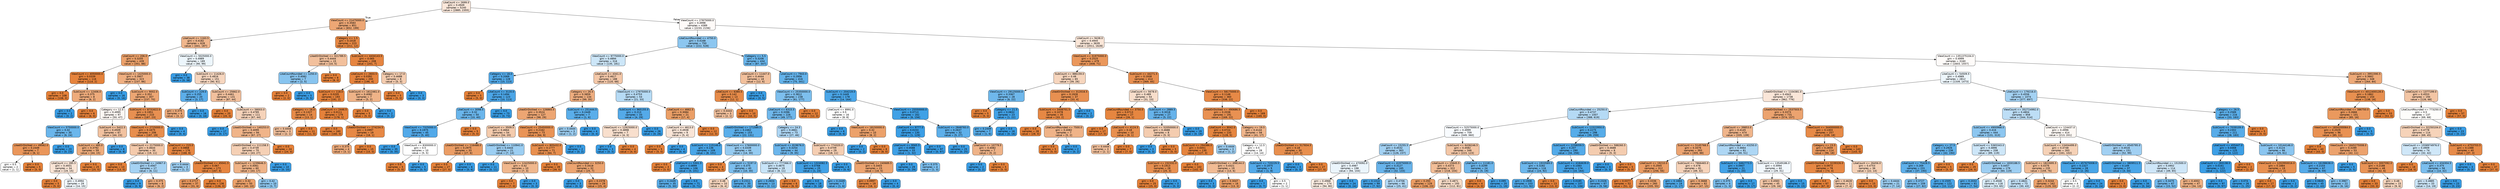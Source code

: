 digraph Tree {
node [shape=box, style="filled, rounded", color="black", fontname=helvetica] ;
edge [fontname=helvetica] ;
0 [label="LikeCount <= 2699.0\ngini = 0.4949\nsamples = 5240\nvalue = [2885, 2355]", fillcolor="#e581392f"] ;
1 [label="ViewCount <= 21475000.0\ngini = 0.3583\nsamples = 851\nvalue = [652, 199]", fillcolor="#e58139b1"] ;
0 -> 1 [labeldistance=2.5, labelangle=45, headlabel="True"] ;
2 [label="LikeCount <= 1163.5\ngini = 0.4182\nsamples = 628\nvalue = [441, 187]", fillcolor="#e5813993"] ;
1 -> 2 ;
3 [label="LikeCount <= 206.0\ngini = 0.3205\nsamples = 439\nvalue = [351, 88]", fillcolor="#e58139bf"] ;
2 -> 3 ;
4 [label="ViewCount <= 4050000.0\ngini = 0.0339\nsamples = 116\nvalue = [114, 2]", fillcolor="#e58139fb"] ;
3 -> 4 ;
5 [label="gini = 0.0\nsamples = 108\nvalue = [108, 0]", fillcolor="#e58139ff"] ;
4 -> 5 ;
6 [label="SubCount <= 12406.0\ngini = 0.375\nsamples = 8\nvalue = [6, 2]", fillcolor="#e58139aa"] ;
4 -> 6 ;
7 [label="gini = 0.0\nsamples = 2\nvalue = [0, 2]", fillcolor="#399de5ff"] ;
6 -> 7 ;
8 [label="gini = 0.0\nsamples = 6\nvalue = [6, 0]", fillcolor="#e58139ff"] ;
6 -> 8 ;
9 [label="ViewCount <= 1425000.0\ngini = 0.3907\nsamples = 323\nvalue = [237, 86]", fillcolor="#e58139a2"] ;
3 -> 9 ;
10 [label="gini = 0.0\nsamples = 16\nvalue = [0, 16]", fillcolor="#399de5ff"] ;
9 -> 10 ;
11 [label="SubCount <= 9002.0\ngini = 0.352\nsamples = 307\nvalue = [237, 70]", fillcolor="#e58139b4"] ;
9 -> 11 ;
12 [label="Category <= 12.5\ngini = 0.4995\nsamples = 97\nvalue = [50, 47]", fillcolor="#e581390f"] ;
11 -> 12 ;
13 [label="ViewCount <= 5750000.0\ngini = 0.32\nsamples = 30\nvalue = [6, 24]", fillcolor="#399de5bf"] ;
12 -> 13 ;
14 [label="LikedOrDisliked <= 49562.0\ngini = 0.2449\nsamples = 7\nvalue = [6, 1]", fillcolor="#e58139d4"] ;
13 -> 14 ;
15 [label="gini = 0.5\nsamples = 2\nvalue = [1, 1]", fillcolor="#e5813900"] ;
14 -> 15 ;
16 [label="gini = 0.0\nsamples = 5\nvalue = [5, 0]", fillcolor="#e58139ff"] ;
14 -> 16 ;
17 [label="gini = 0.0\nsamples = 23\nvalue = [0, 23]", fillcolor="#399de5ff"] ;
13 -> 17 ;
18 [label="SubCount <= 5422.5\ngini = 0.4509\nsamples = 67\nvalue = [44, 23]", fillcolor="#e581397a"] ;
12 -> 18 ;
19 [label="SubCount <= 485.0\ngini = 0.3792\nsamples = 59\nvalue = [44, 15]", fillcolor="#e58139a8"] ;
18 -> 19 ;
20 [label="LikeCount <= 285.5\ngini = 0.4931\nsamples = 34\nvalue = [19, 15]", fillcolor="#e5813936"] ;
19 -> 20 ;
21 [label="gini = 0.0\nsamples = 5\nvalue = [5, 0]", fillcolor="#e58139ff"] ;
20 -> 21 ;
22 [label="gini = 0.4994\nsamples = 29\nvalue = [14, 15]", fillcolor="#399de511"] ;
20 -> 22 ;
23 [label="gini = 0.0\nsamples = 25\nvalue = [25, 0]", fillcolor="#e58139ff"] ;
19 -> 23 ;
24 [label="gini = 0.0\nsamples = 8\nvalue = [0, 8]", fillcolor="#399de5ff"] ;
18 -> 24 ;
25 [label="SubCount <= 8731622.0\ngini = 0.1951\nsamples = 210\nvalue = [187, 23]", fillcolor="#e58139e0"] ;
11 -> 25 ;
26 [label="ViewCount <= 2725000.0\ngini = 0.1675\nsamples = 206\nvalue = [187, 19]", fillcolor="#e58139e5"] ;
25 -> 26 ;
27 [label="ViewCount <= 2175000.0\ngini = 0.4644\nsamples = 30\nvalue = [19, 11]", fillcolor="#e581396b"] ;
26 -> 27 ;
28 [label="gini = 0.0\nsamples = 13\nvalue = [13, 0]", fillcolor="#e58139ff"] ;
27 -> 28 ;
29 [label="LikedOrDisliked <= 24967.0\ngini = 0.4567\nsamples = 17\nvalue = [6, 11]", fillcolor="#399de574"] ;
27 -> 29 ;
30 [label="gini = 0.0\nsamples = 9\nvalue = [0, 9]", fillcolor="#399de5ff"] ;
29 -> 30 ;
31 [label="gini = 0.375\nsamples = 8\nvalue = [6, 2]", fillcolor="#e58139aa"] ;
29 -> 31 ;
32 [label="LikeCount <= 215.0\ngini = 0.0868\nsamples = 176\nvalue = [168, 8]", fillcolor="#e58139f3"] ;
26 -> 32 ;
33 [label="gini = 0.4444\nsamples = 3\nvalue = [1, 2]", fillcolor="#399de57f"] ;
32 -> 33 ;
34 [label="LikedOrDisliked <= 45041.5\ngini = 0.067\nsamples = 173\nvalue = [167, 6]", fillcolor="#e58139f6"] ;
32 -> 34 ;
35 [label="gini = 0.2717\nsamples = 37\nvalue = [31, 6]", fillcolor="#e58139ce"] ;
34 -> 35 ;
36 [label="gini = 0.0\nsamples = 136\nvalue = [136, 0]", fillcolor="#e58139ff"] ;
34 -> 36 ;
37 [label="gini = 0.0\nsamples = 4\nvalue = [0, 4]", fillcolor="#399de5ff"] ;
25 -> 37 ;
38 [label="ViewCount <= 5025000.0\ngini = 0.4989\nsamples = 189\nvalue = [90, 99]", fillcolor="#399de517"] ;
2 -> 38 ;
39 [label="gini = 0.0\nsamples = 38\nvalue = [0, 38]", fillcolor="#399de5ff"] ;
38 -> 39 ;
40 [label="SubCount <= 11426.0\ngini = 0.4816\nsamples = 151\nvalue = [90, 61]", fillcolor="#e5813952"] ;
38 -> 40 ;
41 [label="SubCount <= 229.0\ngini = 0.255\nsamples = 20\nvalue = [3, 17]", fillcolor="#399de5d2"] ;
40 -> 41 ;
42 [label="gini = 0.375\nsamples = 4\nvalue = [3, 1]", fillcolor="#e58139aa"] ;
41 -> 42 ;
43 [label="gini = 0.0\nsamples = 16\nvalue = [0, 16]", fillcolor="#399de5ff"] ;
41 -> 43 ;
44 [label="SubCount <= 25662.0\ngini = 0.4461\nsamples = 131\nvalue = [87, 44]", fillcolor="#e581397e"] ;
40 -> 44 ;
45 [label="gini = 0.0\nsamples = 20\nvalue = [20, 0]", fillcolor="#e58139ff"] ;
44 -> 45 ;
46 [label="SubCount <= 58003.0\ngini = 0.4785\nsamples = 111\nvalue = [67, 44]", fillcolor="#e5813958"] ;
44 -> 46 ;
47 [label="gini = 0.0\nsamples = 17\nvalue = [0, 17]", fillcolor="#399de5ff"] ;
46 -> 47 ;
48 [label="LikedOrDisliked <= 140253.0\ngini = 0.4095\nsamples = 94\nvalue = [67, 27]", fillcolor="#e5813998"] ;
46 -> 48 ;
49 [label="LikedOrDisliked <= 111158.5\ngini = 0.4739\nsamples = 70\nvalue = [43, 27]", fillcolor="#e581395f"] ;
48 -> 49 ;
50 [label="SubCount <= 1239646.5\ngini = 0.4061\nsamples = 60\nvalue = [43, 17]", fillcolor="#e581399a"] ;
49 -> 50 ;
51 [label="gini = 0.32\nsamples = 50\nvalue = [40, 10]", fillcolor="#e58139bf"] ;
50 -> 51 ;
52 [label="gini = 0.42\nsamples = 10\nvalue = [3, 7]", fillcolor="#399de592"] ;
50 -> 52 ;
53 [label="gini = 0.0\nsamples = 10\nvalue = [0, 10]", fillcolor="#399de5ff"] ;
49 -> 53 ;
54 [label="gini = 0.0\nsamples = 24\nvalue = [24, 0]", fillcolor="#e58139ff"] ;
48 -> 54 ;
55 [label="Category <= 1.5\ngini = 0.1018\nsamples = 223\nvalue = [211, 12]", fillcolor="#e58139f0"] ;
1 -> 55 ;
56 [label="LikedOrDisliked <= 321789.5\ngini = 0.4444\nsamples = 15\nvalue = [10, 5]", fillcolor="#e581397f"] ;
55 -> 56 ;
57 [label="LikeCountRounded <= 1250.0\ngini = 0.4082\nsamples = 7\nvalue = [2, 5]", fillcolor="#399de599"] ;
56 -> 57 ;
58 [label="gini = 0.0\nsamples = 2\nvalue = [2, 0]", fillcolor="#e58139ff"] ;
57 -> 58 ;
59 [label="gini = 0.0\nsamples = 5\nvalue = [0, 5]", fillcolor="#399de5ff"] ;
57 -> 59 ;
60 [label="gini = 0.0\nsamples = 8\nvalue = [8, 0]", fillcolor="#e58139ff"] ;
56 -> 60 ;
61 [label="SubCount <= 4434143.5\ngini = 0.065\nsamples = 208\nvalue = [201, 7]", fillcolor="#e58139f6"] ;
55 -> 61 ;
62 [label="LikeCount <= 2603.5\ngini = 0.0392\nsamples = 200\nvalue = [196, 4]", fillcolor="#e58139fa"] ;
61 -> 62 ;
63 [label="SubCount <= 118.0\ngini = 0.0205\nsamples = 193\nvalue = [191, 2]", fillcolor="#e58139fc"] ;
62 -> 63 ;
64 [label="Category <= 16.0\ngini = 0.1327\nsamples = 14\nvalue = [13, 1]", fillcolor="#e58139eb"] ;
63 -> 64 ;
65 [label="gini = 0.4444\nsamples = 3\nvalue = [2, 1]", fillcolor="#e581397f"] ;
64 -> 65 ;
66 [label="gini = 0.0\nsamples = 11\nvalue = [11, 0]", fillcolor="#e58139ff"] ;
64 -> 66 ;
67 [label="LikeCount <= 2446.5\ngini = 0.0111\nsamples = 179\nvalue = [178, 1]", fillcolor="#e58139fe"] ;
63 -> 67 ;
68 [label="gini = 0.0\nsamples = 160\nvalue = [160, 0]", fillcolor="#e58139ff"] ;
67 -> 68 ;
69 [label="LikedOrDisliked <= 274234.5\ngini = 0.0997\nsamples = 19\nvalue = [18, 1]", fillcolor="#e58139f1"] ;
67 -> 69 ;
70 [label="gini = 0.375\nsamples = 4\nvalue = [3, 1]", fillcolor="#e58139aa"] ;
69 -> 70 ;
71 [label="gini = 0.0\nsamples = 15\nvalue = [15, 0]", fillcolor="#e58139ff"] ;
69 -> 71 ;
72 [label="SubCount <= 1612461.0\ngini = 0.4082\nsamples = 7\nvalue = [5, 2]", fillcolor="#e5813999"] ;
62 -> 72 ;
73 [label="gini = 0.0\nsamples = 5\nvalue = [5, 0]", fillcolor="#e58139ff"] ;
72 -> 73 ;
74 [label="gini = 0.0\nsamples = 2\nvalue = [0, 2]", fillcolor="#399de5ff"] ;
72 -> 74 ;
75 [label="Category <= 17.0\ngini = 0.4688\nsamples = 8\nvalue = [5, 3]", fillcolor="#e5813966"] ;
61 -> 75 ;
76 [label="gini = 0.0\nsamples = 5\nvalue = [5, 0]", fillcolor="#e58139ff"] ;
75 -> 76 ;
77 [label="gini = 0.0\nsamples = 3\nvalue = [0, 3]", fillcolor="#399de5ff"] ;
75 -> 77 ;
78 [label="ViewCount <= 27875000.0\ngini = 0.4998\nsamples = 4389\nvalue = [2233, 2156]", fillcolor="#e5813909"] ;
0 -> 78 [labeldistance=2.5, labelangle=-45, headlabel="False"] ;
79 [label="LikeCountRounded <= 4750.0\ngini = 0.4168\nsamples = 750\nvalue = [222, 528]", fillcolor="#399de594"] ;
78 -> 79 ;
80 [label="ViewCount <= 9775000.0\ngini = 0.4894\nsamples = 316\nvalue = [135, 181]", fillcolor="#399de541"] ;
79 -> 80 ;
81 [label="Category <= 18.0\ngini = 0.2069\nsamples = 128\nvalue = [15, 113]", fillcolor="#399de5dd"] ;
80 -> 81 ;
82 [label="gini = 0.0\nsamples = 5\nvalue = [5, 0]", fillcolor="#e58139ff"] ;
81 -> 82 ;
83 [label="LikeCount <= 3120.0\ngini = 0.1494\nsamples = 123\nvalue = [10, 113]", fillcolor="#399de5e8"] ;
81 -> 83 ;
84 [label="LikeCount <= 3098.5\ngini = 0.32\nsamples = 50\nvalue = [10, 40]", fillcolor="#399de5bf"] ;
83 -> 84 ;
85 [label="ViewCount <= 7325000.0\ngini = 0.1975\nsamples = 45\nvalue = [5, 40]", fillcolor="#399de5df"] ;
84 -> 85 ;
86 [label="gini = 0.0\nsamples = 35\nvalue = [0, 35]", fillcolor="#399de5ff"] ;
85 -> 86 ;
87 [label="ViewCount <= 8300000.0\ngini = 0.5\nsamples = 10\nvalue = [5, 5]", fillcolor="#e5813900"] ;
85 -> 87 ;
88 [label="gini = 0.0\nsamples = 5\nvalue = [5, 0]", fillcolor="#e58139ff"] ;
87 -> 88 ;
89 [label="gini = 0.0\nsamples = 5\nvalue = [0, 5]", fillcolor="#399de5ff"] ;
87 -> 89 ;
90 [label="gini = 0.0\nsamples = 5\nvalue = [5, 0]", fillcolor="#e58139ff"] ;
84 -> 90 ;
91 [label="gini = 0.0\nsamples = 73\nvalue = [0, 73]", fillcolor="#399de5ff"] ;
83 -> 91 ;
92 [label="LikeCount <= 4341.0\ngini = 0.4617\nsamples = 188\nvalue = [120, 68]", fillcolor="#e581396e"] ;
80 -> 92 ;
93 [label="Category <= 26.5\ngini = 0.3859\nsamples = 134\nvalue = [99, 35]", fillcolor="#e58139a5"] ;
92 -> 93 ;
94 [label="LikedOrDisliked <= 126865.5\ngini = 0.3524\nsamples = 127\nvalue = [98, 29]", fillcolor="#e58139b4"] ;
93 -> 94 ;
95 [label="LikeCount <= 3509.5\ngini = 0.4664\nsamples = 54\nvalue = [34, 20]", fillcolor="#e5813969"] ;
94 -> 95 ;
96 [label="LikedOrDisliked <= 116488.0\ngini = 0.2975\nsamples = 33\nvalue = [27, 6]", fillcolor="#e58139c6"] ;
95 -> 96 ;
97 [label="gini = 0.0\nsamples = 27\nvalue = [27, 0]", fillcolor="#e58139ff"] ;
96 -> 97 ;
98 [label="gini = 0.0\nsamples = 6\nvalue = [0, 6]", fillcolor="#399de5ff"] ;
96 -> 98 ;
99 [label="LikedOrDisliked <= 110941.0\ngini = 0.4444\nsamples = 21\nvalue = [7, 14]", fillcolor="#399de57f"] ;
95 -> 99 ;
100 [label="gini = 0.0\nsamples = 11\nvalue = [0, 11]", fillcolor="#399de5ff"] ;
99 -> 100 ;
101 [label="ViewCount <= 12425000.0\ngini = 0.42\nsamples = 10\nvalue = [7, 3]", fillcolor="#e5813992"] ;
99 -> 101 ;
102 [label="gini = 0.0\nsamples = 7\nvalue = [7, 0]", fillcolor="#e58139ff"] ;
101 -> 102 ;
103 [label="gini = 0.0\nsamples = 3\nvalue = [0, 3]", fillcolor="#399de5ff"] ;
101 -> 103 ;
104 [label="ViewCount <= 25450000.0\ngini = 0.2162\nsamples = 73\nvalue = [64, 9]", fillcolor="#e58139db"] ;
94 -> 104 ;
105 [label="SubCount <= 805432.0\ngini = 0.1777\nsamples = 71\nvalue = [64, 7]", fillcolor="#e58139e3"] ;
104 -> 105 ;
106 [label="gini = 0.0\nsamples = 39\nvalue = [39, 0]", fillcolor="#e58139ff"] ;
105 -> 106 ;
107 [label="LikeCountRounded <= 3250.0\ngini = 0.3418\nsamples = 32\nvalue = [25, 7]", fillcolor="#e58139b8"] ;
105 -> 107 ;
108 [label="gini = 0.0\nsamples = 3\nvalue = [0, 3]", fillcolor="#399de5ff"] ;
107 -> 108 ;
109 [label="gini = 0.2378\nsamples = 29\nvalue = [25, 4]", fillcolor="#e58139d6"] ;
107 -> 109 ;
110 [label="gini = 0.0\nsamples = 2\nvalue = [0, 2]", fillcolor="#399de5ff"] ;
104 -> 110 ;
111 [label="SubCount <= 251444.5\ngini = 0.2449\nsamples = 7\nvalue = [1, 6]", fillcolor="#399de5d4"] ;
93 -> 111 ;
112 [label="gini = 0.4444\nsamples = 3\nvalue = [1, 2]", fillcolor="#399de57f"] ;
111 -> 112 ;
113 [label="gini = 0.0\nsamples = 4\nvalue = [0, 4]", fillcolor="#399de5ff"] ;
111 -> 113 ;
114 [label="ViewCount <= 17975000.0\ngini = 0.4753\nsamples = 54\nvalue = [21, 33]", fillcolor="#399de55d"] ;
92 -> 114 ;
115 [label="SubCount <= 965155.0\ngini = 0.213\nsamples = 33\nvalue = [4, 29]", fillcolor="#399de5dc"] ;
114 -> 115 ;
116 [label="ViewCount <= 12925000.0\ngini = 0.4898\nsamples = 7\nvalue = [4, 3]", fillcolor="#e5813940"] ;
115 -> 116 ;
117 [label="gini = 0.0\nsamples = 3\nvalue = [0, 3]", fillcolor="#399de5ff"] ;
116 -> 117 ;
118 [label="gini = 0.0\nsamples = 4\nvalue = [4, 0]", fillcolor="#e58139ff"] ;
116 -> 118 ;
119 [label="gini = 0.0\nsamples = 26\nvalue = [0, 26]", fillcolor="#399de5ff"] ;
115 -> 119 ;
120 [label="LikeCount <= 4662.5\ngini = 0.3084\nsamples = 21\nvalue = [17, 4]", fillcolor="#e58139c3"] ;
114 -> 120 ;
121 [label="LikeCount <= 4613.0\ngini = 0.4938\nsamples = 9\nvalue = [5, 4]", fillcolor="#e5813933"] ;
120 -> 121 ;
122 [label="gini = 0.0\nsamples = 5\nvalue = [5, 0]", fillcolor="#e58139ff"] ;
121 -> 122 ;
123 [label="gini = 0.0\nsamples = 4\nvalue = [0, 4]", fillcolor="#399de5ff"] ;
121 -> 123 ;
124 [label="gini = 0.0\nsamples = 12\nvalue = [12, 0]", fillcolor="#e58139ff"] ;
120 -> 124 ;
125 [label="Category <= 5.5\ngini = 0.3206\nsamples = 434\nvalue = [87, 347]", fillcolor="#399de5bf"] ;
79 -> 125 ;
126 [label="LikeCount <= 11447.0\ngini = 0.4444\nsamples = 18\nvalue = [12, 6]", fillcolor="#e581397f"] ;
125 -> 126 ;
127 [label="LikeCount <= 6380.5\ngini = 0.142\nsamples = 13\nvalue = [12, 1]", fillcolor="#e58139ea"] ;
126 -> 127 ;
128 [label="gini = 0.4444\nsamples = 3\nvalue = [2, 1]", fillcolor="#e581397f"] ;
127 -> 128 ;
129 [label="gini = 0.0\nsamples = 10\nvalue = [10, 0]", fillcolor="#e58139ff"] ;
127 -> 129 ;
130 [label="gini = 0.0\nsamples = 5\nvalue = [0, 5]", fillcolor="#399de5ff"] ;
126 -> 130 ;
131 [label="LikeCount <= 7943.0\ngini = 0.2956\nsamples = 416\nvalue = [75, 341]", fillcolor="#399de5c7"] ;
125 -> 131 ;
132 [label="ViewCount <= 25350000.0\ngini = 0.3812\nsamples = 238\nvalue = [61, 177]", fillcolor="#399de5a7"] ;
131 -> 132 ;
133 [label="LikeCount <= 6315.5\ngini = 0.3396\nsamples = 226\nvalue = [49, 177]", fillcolor="#399de5b8"] ;
132 -> 133 ;
134 [label="LikedOrDisliked <= 171589.5\ngini = 0.2462\nsamples = 153\nvalue = [22, 131]", fillcolor="#399de5d4"] ;
133 -> 134 ;
135 [label="SubCount <= 115146.0\ngini = 0.136\nsamples = 109\nvalue = [8, 101]", fillcolor="#399de5eb"] ;
134 -> 135 ;
136 [label="gini = 0.0\nsamples = 3\nvalue = [3, 0]", fillcolor="#e58139ff"] ;
135 -> 136 ;
137 [label="LikeCount <= 5301.5\ngini = 0.0899\nsamples = 106\nvalue = [5, 101]", fillcolor="#399de5f2"] ;
135 -> 137 ;
138 [label="gini = 0.2449\nsamples = 35\nvalue = [5, 30]", fillcolor="#399de5d4"] ;
137 -> 138 ;
139 [label="gini = 0.0\nsamples = 71\nvalue = [0, 71]", fillcolor="#399de5ff"] ;
137 -> 139 ;
140 [label="ViewCount <= 17600000.0\ngini = 0.4339\nsamples = 44\nvalue = [14, 30]", fillcolor="#399de588"] ;
134 -> 140 ;
141 [label="gini = 0.0\nsamples = 4\nvalue = [4, 0]", fillcolor="#e58139ff"] ;
140 -> 141 ;
142 [label="LikeCount <= 5197.0\ngini = 0.375\nsamples = 40\nvalue = [10, 30]", fillcolor="#399de5aa"] ;
140 -> 142 ;
143 [label="gini = 0.48\nsamples = 10\nvalue = [6, 4]", fillcolor="#e5813955"] ;
142 -> 143 ;
144 [label="gini = 0.2311\nsamples = 30\nvalue = [4, 26]", fillcolor="#399de5d8"] ;
142 -> 144 ;
145 [label="Category <= 24.5\ngini = 0.4661\nsamples = 73\nvalue = [27, 46]", fillcolor="#399de569"] ;
133 -> 145 ;
146 [label="SubCount <= 819676.0\ngini = 0.3254\nsamples = 44\nvalue = [9, 35]", fillcolor="#399de5bd"] ;
145 -> 146 ;
147 [label="SubCount <= 777366.0\ngini = 0.4875\nsamples = 19\nvalue = [8, 11]", fillcolor="#399de546"] ;
146 -> 147 ;
148 [label="gini = 0.2604\nsamples = 13\nvalue = [2, 11]", fillcolor="#399de5d1"] ;
147 -> 148 ;
149 [label="gini = 0.0\nsamples = 6\nvalue = [6, 0]", fillcolor="#e58139ff"] ;
147 -> 149 ;
150 [label="SubCount <= 1324082.5\ngini = 0.0768\nsamples = 25\nvalue = [1, 24]", fillcolor="#399de5f4"] ;
146 -> 150 ;
151 [label="gini = 0.0\nsamples = 18\nvalue = [0, 18]", fillcolor="#399de5ff"] ;
150 -> 151 ;
152 [label="gini = 0.2449\nsamples = 7\nvalue = [1, 6]", fillcolor="#399de5d4"] ;
150 -> 152 ;
153 [label="SubCount <= 774320.0\ngini = 0.4709\nsamples = 29\nvalue = [18, 11]", fillcolor="#e5813963"] ;
145 -> 153 ;
154 [label="gini = 0.0\nsamples = 6\nvalue = [0, 6]", fillcolor="#399de5ff"] ;
153 -> 154 ;
155 [label="LikedOrDisliked <= 240689.5\ngini = 0.3403\nsamples = 23\nvalue = [18, 5]", fillcolor="#e58139b8"] ;
153 -> 155 ;
156 [label="gini = 0.0997\nsamples = 19\nvalue = [18, 1]", fillcolor="#e58139f1"] ;
155 -> 156 ;
157 [label="gini = 0.0\nsamples = 4\nvalue = [0, 4]", fillcolor="#399de5ff"] ;
155 -> 157 ;
158 [label="gini = 0.0\nsamples = 12\nvalue = [12, 0]", fillcolor="#e58139ff"] ;
132 -> 158 ;
159 [label="SubCount <= 204219.0\ngini = 0.1449\nsamples = 178\nvalue = [14, 164]", fillcolor="#399de5e9"] ;
131 -> 159 ;
160 [label="LikeCount <= 8991.0\ngini = 0.5\nsamples = 16\nvalue = [8, 8]", fillcolor="#e5813900"] ;
159 -> 160 ;
161 [label="gini = 0.0\nsamples = 6\nvalue = [0, 6]", fillcolor="#399de5ff"] ;
160 -> 161 ;
162 [label="ViewCount <= 18150000.0\ngini = 0.32\nsamples = 10\nvalue = [8, 2]", fillcolor="#e58139bf"] ;
160 -> 162 ;
163 [label="gini = 0.0\nsamples = 2\nvalue = [0, 2]", fillcolor="#399de5ff"] ;
162 -> 163 ;
164 [label="gini = 0.0\nsamples = 8\nvalue = [8, 0]", fillcolor="#e58139ff"] ;
162 -> 164 ;
165 [label="ViewCount <= 25550000.0\ngini = 0.0713\nsamples = 162\nvalue = [6, 156]", fillcolor="#399de5f5"] ;
159 -> 165 ;
166 [label="LikeCount <= 9777.0\ngini = 0.0153\nsamples = 130\nvalue = [1, 129]", fillcolor="#399de5fd"] ;
165 -> 166 ;
167 [label="LikeCount <= 9565.5\ngini = 0.0588\nsamples = 33\nvalue = [1, 32]", fillcolor="#399de5f7"] ;
166 -> 167 ;
168 [label="gini = 0.0\nsamples = 29\nvalue = [0, 29]", fillcolor="#399de5ff"] ;
167 -> 168 ;
169 [label="gini = 0.375\nsamples = 4\nvalue = [1, 3]", fillcolor="#399de5aa"] ;
167 -> 169 ;
170 [label="gini = 0.0\nsamples = 97\nvalue = [0, 97]", fillcolor="#399de5ff"] ;
166 -> 170 ;
171 [label="SubCount <= 2848783.0\ngini = 0.2637\nsamples = 32\nvalue = [5, 27]", fillcolor="#399de5d0"] ;
165 -> 171 ;
172 [label="gini = 0.0\nsamples = 25\nvalue = [0, 25]", fillcolor="#399de5ff"] ;
171 -> 172 ;
173 [label="LikeCount <= 10779.5\ngini = 0.4082\nsamples = 7\nvalue = [5, 2]", fillcolor="#e5813999"] ;
171 -> 173 ;
174 [label="gini = 0.0\nsamples = 2\nvalue = [0, 2]", fillcolor="#399de5ff"] ;
173 -> 174 ;
175 [label="gini = 0.0\nsamples = 5\nvalue = [5, 0]", fillcolor="#e58139ff"] ;
173 -> 175 ;
176 [label="LikeCount <= 9438.0\ngini = 0.4945\nsamples = 3639\nvalue = [2011, 1628]", fillcolor="#e5813931"] ;
78 -> 176 ;
177 [label="ViewCount <= 31975000.0\ngini = 0.2525\nsamples = 479\nvalue = [408, 71]", fillcolor="#e58139d3"] ;
176 -> 177 ;
178 [label="SubCount <= 886159.0\ngini = 0.48\nsamples = 65\nvalue = [39, 26]", fillcolor="#e5813955"] ;
177 -> 178 ;
179 [label="ViewCount <= 29125000.0\ngini = 0.3367\nsamples = 28\nvalue = [6, 22]", fillcolor="#399de5b9"] ;
178 -> 179 ;
180 [label="gini = 0.0\nsamples = 5\nvalue = [5, 0]", fillcolor="#e58139ff"] ;
179 -> 180 ;
181 [label="Category <= 21.5\ngini = 0.0832\nsamples = 23\nvalue = [1, 22]", fillcolor="#399de5f3"] ;
179 -> 181 ;
182 [label="gini = 0.2449\nsamples = 7\nvalue = [1, 6]", fillcolor="#399de5d4"] ;
181 -> 182 ;
183 [label="gini = 0.0\nsamples = 16\nvalue = [0, 16]", fillcolor="#399de5ff"] ;
181 -> 183 ;
184 [label="LikedOrDisliked <= 312016.5\ngini = 0.1928\nsamples = 37\nvalue = [33, 4]", fillcolor="#e58139e0"] ;
178 -> 184 ;
185 [label="SubCount <= 3408701.5\ngini = 0.1078\nsamples = 35\nvalue = [33, 2]", fillcolor="#e58139f0"] ;
184 -> 185 ;
186 [label="gini = 0.0\nsamples = 28\nvalue = [28, 0]", fillcolor="#e58139ff"] ;
185 -> 186 ;
187 [label="LikeCountRounded <= 7500.0\ngini = 0.4082\nsamples = 7\nvalue = [5, 2]", fillcolor="#e5813999"] ;
185 -> 187 ;
188 [label="gini = 0.0\nsamples = 5\nvalue = [5, 0]", fillcolor="#e58139ff"] ;
187 -> 188 ;
189 [label="gini = 0.0\nsamples = 2\nvalue = [0, 2]", fillcolor="#399de5ff"] ;
187 -> 189 ;
190 [label="gini = 0.0\nsamples = 2\nvalue = [0, 2]", fillcolor="#399de5ff"] ;
184 -> 190 ;
191 [label="SubCount <= 44271.5\ngini = 0.1938\nsamples = 414\nvalue = [369, 45]", fillcolor="#e58139e0"] ;
177 -> 191 ;
192 [label="LikeCount <= 5678.0\ngini = 0.489\nsamples = 54\nvalue = [31, 23]", fillcolor="#e5813942"] ;
191 -> 192 ;
193 [label="LikeCountRounded <= 3750.0\ngini = 0.0713\nsamples = 27\nvalue = [26, 1]", fillcolor="#e58139f5"] ;
192 -> 193 ;
194 [label="gini = 0.0\nsamples = 17\nvalue = [17, 0]", fillcolor="#e58139ff"] ;
193 -> 194 ;
195 [label="LikeCount <= 4124.5\ngini = 0.18\nsamples = 10\nvalue = [9, 1]", fillcolor="#e58139e3"] ;
193 -> 195 ;
196 [label="gini = 0.4444\nsamples = 3\nvalue = [2, 1]", fillcolor="#e581397f"] ;
195 -> 196 ;
197 [label="gini = 0.0\nsamples = 7\nvalue = [7, 0]", fillcolor="#e58139ff"] ;
195 -> 197 ;
198 [label="SubCount <= 2889.5\ngini = 0.3018\nsamples = 27\nvalue = [5, 22]", fillcolor="#399de5c5"] ;
192 -> 198 ;
199 [label="ViewCount <= 52050000.0\ngini = 0.4688\nsamples = 8\nvalue = [5, 3]", fillcolor="#e5813966"] ;
198 -> 199 ;
200 [label="gini = 0.0\nsamples = 3\nvalue = [0, 3]", fillcolor="#399de5ff"] ;
199 -> 200 ;
201 [label="gini = 0.0\nsamples = 5\nvalue = [5, 0]", fillcolor="#e58139ff"] ;
199 -> 201 ;
202 [label="gini = 0.0\nsamples = 19\nvalue = [0, 19]", fillcolor="#399de5ff"] ;
198 -> 202 ;
203 [label="ViewCount <= 58175000.0\ngini = 0.1148\nsamples = 360\nvalue = [338, 22]", fillcolor="#e58139ee"] ;
191 -> 203 ;
204 [label="LikedOrDisliked <= 490686.5\ngini = 0.2038\nsamples = 191\nvalue = [169, 22]", fillcolor="#e58139de"] ;
203 -> 204 ;
205 [label="LikeCount <= 9042.0\ngini = 0.0724\nsamples = 133\nvalue = [128, 5]", fillcolor="#e58139f5"] ;
204 -> 205 ;
206 [label="SubCount <= 294386.0\ngini = 0.0451\nsamples = 130\nvalue = [127, 3]", fillcolor="#e58139f9"] ;
205 -> 206 ;
207 [label="SubCount <= 232332.0\ngini = 0.1913\nsamples = 28\nvalue = [25, 3]", fillcolor="#e58139e0"] ;
206 -> 207 ;
208 [label="gini = 0.0\nsamples = 25\nvalue = [25, 0]", fillcolor="#e58139ff"] ;
207 -> 208 ;
209 [label="gini = 0.0\nsamples = 3\nvalue = [0, 3]", fillcolor="#399de5ff"] ;
207 -> 209 ;
210 [label="gini = 0.0\nsamples = 102\nvalue = [102, 0]", fillcolor="#e58139ff"] ;
206 -> 210 ;
211 [label="gini = 0.4444\nsamples = 3\nvalue = [1, 2]", fillcolor="#399de57f"] ;
205 -> 211 ;
212 [label="Category <= 19.5\ngini = 0.4144\nsamples = 58\nvalue = [41, 17]", fillcolor="#e5813995"] ;
204 -> 212 ;
213 [label="Category <= 12.5\ngini = 0.5\nsamples = 28\nvalue = [14, 14]", fillcolor="#e5813900"] ;
212 -> 213 ;
214 [label="LikedOrDisliked <= 498144.0\ngini = 0.4321\nsamples = 19\nvalue = [13, 6]", fillcolor="#e5813989"] ;
213 -> 214 ;
215 [label="gini = 0.0\nsamples = 3\nvalue = [0, 3]", fillcolor="#399de5ff"] ;
214 -> 215 ;
216 [label="gini = 0.3047\nsamples = 16\nvalue = [13, 3]", fillcolor="#e58139c4"] ;
214 -> 216 ;
217 [label="SubCount <= 720229.5\ngini = 0.1975\nsamples = 9\nvalue = [1, 8]", fillcolor="#399de5df"] ;
213 -> 217 ;
218 [label="gini = 0.0\nsamples = 7\nvalue = [0, 7]", fillcolor="#399de5ff"] ;
217 -> 218 ;
219 [label="gini = 0.5\nsamples = 2\nvalue = [1, 1]", fillcolor="#e5813900"] ;
217 -> 219 ;
220 [label="LikedOrDisliked <= 517834.5\ngini = 0.18\nsamples = 30\nvalue = [27, 3]", fillcolor="#e58139e3"] ;
212 -> 220 ;
221 [label="gini = 0.0\nsamples = 3\nvalue = [0, 3]", fillcolor="#399de5ff"] ;
220 -> 221 ;
222 [label="gini = 0.0\nsamples = 27\nvalue = [27, 0]", fillcolor="#e58139ff"] ;
220 -> 222 ;
223 [label="gini = 0.0\nsamples = 169\nvalue = [169, 0]", fillcolor="#e58139ff"] ;
203 -> 223 ;
224 [label="ViewCount <= 1351375104.0\ngini = 0.4999\nsamples = 3160\nvalue = [1603, 1557]", fillcolor="#e5813907"] ;
176 -> 224 ;
225 [label="LikeCount <= 54509.5\ngini = 0.4989\nsamples = 2812\nvalue = [1339, 1473]", fillcolor="#399de517"] ;
224 -> 225 ;
226 [label="LikedOrDisliked <= 1104381.0\ngini = 0.4943\nsamples = 1738\nvalue = [962, 776]", fillcolor="#e5813931"] ;
225 -> 226 ;
227 [label="LikeCountRounded <= 25250.0\ngini = 0.4737\nsamples = 1007\nvalue = [388, 619]", fillcolor="#399de55f"] ;
226 -> 227 ;
228 [label="ViewCount <= 52575000.0\ngini = 0.4999\nsamples = 709\nvalue = [349, 360]", fillcolor="#399de508"] ;
227 -> 228 ;
229 [label="LikeCount <= 15255.5\ngini = 0.4532\nsamples = 363\nvalue = [126, 237]", fillcolor="#399de577"] ;
228 -> 229 ;
230 [label="LikedOrDisliked <= 470092.0\ngini = 0.4987\nsamples = 198\nvalue = [94, 104]", fillcolor="#399de519"] ;
229 -> 230 ;
231 [label="gini = 0.4968\nsamples = 174\nvalue = [94, 80]", fillcolor="#e5813926"] ;
230 -> 231 ;
232 [label="gini = 0.0\nsamples = 24\nvalue = [0, 24]", fillcolor="#399de5ff"] ;
230 -> 232 ;
233 [label="ViewCount <= 41975000.0\ngini = 0.3127\nsamples = 165\nvalue = [32, 133]", fillcolor="#399de5c2"] ;
229 -> 233 ;
234 [label="gini = 0.1314\nsamples = 99\nvalue = [7, 92]", fillcolor="#399de5ec"] ;
233 -> 234 ;
235 [label="gini = 0.4706\nsamples = 66\nvalue = [25, 41]", fillcolor="#399de564"] ;
233 -> 235 ;
236 [label="SubCount <= 6436246.5\ngini = 0.4582\nsamples = 346\nvalue = [223, 123]", fillcolor="#e5813972"] ;
228 -> 236 ;
237 [label="LikeCount <= 15645.5\ngini = 0.4373\nsamples = 322\nvalue = [218, 104]", fillcolor="#e5813985"] ;
236 -> 237 ;
238 [label="gini = 0.293\nsamples = 129\nvalue = [106, 23]", fillcolor="#e58139c8"] ;
237 -> 238 ;
239 [label="gini = 0.4871\nsamples = 193\nvalue = [112, 81]", fillcolor="#e5813947"] ;
237 -> 239 ;
240 [label="LikeCount <= 11181.0\ngini = 0.3299\nsamples = 24\nvalue = [5, 19]", fillcolor="#399de5bc"] ;
236 -> 240 ;
241 [label="gini = 0.0\nsamples = 4\nvalue = [4, 0]", fillcolor="#e58139ff"] ;
240 -> 241 ;
242 [label="gini = 0.095\nsamples = 20\nvalue = [1, 19]", fillcolor="#399de5f2"] ;
240 -> 242 ;
243 [label="SubCount <= 11522950.0\ngini = 0.2275\nsamples = 298\nvalue = [39, 259]", fillcolor="#399de5d9"] ;
227 -> 243 ;
244 [label="SubCount <= 2258059.5\ngini = 0.207\nsamples = 290\nvalue = [34, 256]", fillcolor="#399de5dd"] ;
243 -> 244 ;
245 [label="SubCount <= 1933589.0\ngini = 0.3282\nsamples = 116\nvalue = [24, 92]", fillcolor="#399de5bc"] ;
244 -> 245 ;
246 [label="gini = 0.1908\nsamples = 103\nvalue = [11, 92]", fillcolor="#399de5e1"] ;
245 -> 246 ;
247 [label="gini = 0.0\nsamples = 13\nvalue = [13, 0]", fillcolor="#e58139ff"] ;
245 -> 247 ;
248 [label="SubCount <= 4184639.0\ngini = 0.1083\nsamples = 174\nvalue = [10, 164]", fillcolor="#399de5ef"] ;
244 -> 248 ;
249 [label="gini = 0.0185\nsamples = 107\nvalue = [1, 106]", fillcolor="#399de5fd"] ;
248 -> 249 ;
250 [label="gini = 0.2326\nsamples = 67\nvalue = [9, 58]", fillcolor="#399de5d7"] ;
248 -> 250 ;
251 [label="LikedOrDisliked <= 588260.5\ngini = 0.4688\nsamples = 8\nvalue = [5, 3]", fillcolor="#e5813966"] ;
243 -> 251 ;
252 [label="gini = 0.0\nsamples = 3\nvalue = [0, 3]", fillcolor="#399de5ff"] ;
251 -> 252 ;
253 [label="gini = 0.0\nsamples = 5\nvalue = [5, 0]", fillcolor="#e58139ff"] ;
251 -> 253 ;
254 [label="LikedOrDisliked <= 2537503.5\ngini = 0.3373\nsamples = 731\nvalue = [574, 157]", fillcolor="#e58139b9"] ;
226 -> 254 ;
255 [label="LikeCount <= 39853.0\ngini = 0.4145\nsamples = 474\nvalue = [335, 139]", fillcolor="#e5813995"] ;
254 -> 255 ;
256 [label="SubCount <= 5145768.5\ngini = 0.3476\nsamples = 393\nvalue = [305, 88]", fillcolor="#e58139b5"] ;
255 -> 256 ;
257 [label="LikeCount <= 19210.0\ngini = 0.2945\nsamples = 312\nvalue = [256, 56]", fillcolor="#e58139c7"] ;
256 -> 257 ;
258 [label="gini = 0.0377\nsamples = 52\nvalue = [51, 1]", fillcolor="#e58139fa"] ;
257 -> 258 ;
259 [label="gini = 0.3336\nsamples = 260\nvalue = [205, 55]", fillcolor="#e58139bb"] ;
257 -> 259 ;
260 [label="SubCount <= 7866465.0\ngini = 0.478\nsamples = 81\nvalue = [49, 32]", fillcolor="#e5813958"] ;
256 -> 260 ;
261 [label="gini = 0.1884\nsamples = 19\nvalue = [2, 17]", fillcolor="#399de5e1"] ;
260 -> 261 ;
262 [label="gini = 0.3668\nsamples = 62\nvalue = [47, 15]", fillcolor="#e58139ae"] ;
260 -> 262 ;
263 [label="LikeCountRounded <= 43250.0\ngini = 0.4664\nsamples = 81\nvalue = [30, 51]", fillcolor="#399de569"] ;
255 -> 263 ;
264 [label="SubCount <= 3462773.5\ngini = 0.0907\nsamples = 21\nvalue = [1, 20]", fillcolor="#399de5f2"] ;
263 -> 264 ;
265 [label="gini = 0.375\nsamples = 4\nvalue = [1, 3]", fillcolor="#399de5aa"] ;
264 -> 265 ;
266 [label="gini = 0.0\nsamples = 17\nvalue = [0, 17]", fillcolor="#399de5ff"] ;
264 -> 266 ;
267 [label="SubCount <= 13549186.0\ngini = 0.4994\nsamples = 60\nvalue = [29, 31]", fillcolor="#399de510"] ;
263 -> 267 ;
268 [label="gini = 0.4583\nsamples = 45\nvalue = [29, 16]", fillcolor="#e5813972"] ;
267 -> 268 ;
269 [label="gini = 0.0\nsamples = 15\nvalue = [0, 15]", fillcolor="#399de5ff"] ;
267 -> 269 ;
270 [label="ViewCount <= 344000000.0\ngini = 0.1303\nsamples = 257\nvalue = [239, 18]", fillcolor="#e58139ec"] ;
254 -> 270 ;
271 [label="Category <= 23.5\ngini = 0.2659\nsamples = 114\nvalue = [96, 18]", fillcolor="#e58139cf"] ;
270 -> 271 ;
272 [label="LikedOrDisliked <= 3239326.0\ngini = 0.0973\nsamples = 78\nvalue = [74, 4]", fillcolor="#e58139f1"] ;
271 -> 272 ;
273 [label="gini = 0.0\nsamples = 67\nvalue = [67, 0]", fillcolor="#e58139ff"] ;
272 -> 273 ;
274 [label="gini = 0.4628\nsamples = 11\nvalue = [7, 4]", fillcolor="#e581396d"] ;
272 -> 274 ;
275 [label="LikeCount <= 26456.0\ngini = 0.4753\nsamples = 36\nvalue = [22, 14]", fillcolor="#e581395d"] ;
271 -> 275 ;
276 [label="gini = 0.0\nsamples = 15\nvalue = [15, 0]", fillcolor="#e58139ff"] ;
275 -> 276 ;
277 [label="gini = 0.4444\nsamples = 21\nvalue = [7, 14]", fillcolor="#399de57f"] ;
275 -> 277 ;
278 [label="gini = 0.0\nsamples = 143\nvalue = [143, 0]", fillcolor="#e58139ff"] ;
270 -> 278 ;
279 [label="LikeCount <= 179216.0\ngini = 0.4556\nsamples = 1074\nvalue = [377, 697]", fillcolor="#399de575"] ;
225 -> 279 ;
280 [label="ViewCount <= 352724992.0\ngini = 0.4804\nsamples = 858\nvalue = [344, 514]", fillcolor="#399de554"] ;
279 -> 280 ;
281 [label="SubCount <= 4900968.0\ngini = 0.416\nsamples = 444\nvalue = [131, 313]", fillcolor="#399de594"] ;
280 -> 281 ;
282 [label="Category <= 27.5\ngini = 0.2926\nsamples = 236\nvalue = [42, 194]", fillcolor="#399de5c8"] ;
281 -> 282 ;
283 [label="LikeCount <= 75428.5\ngini = 0.269\nsamples = 231\nvalue = [37, 194]", fillcolor="#399de5ce"] ;
282 -> 283 ;
284 [label="gini = 0.3727\nsamples = 109\nvalue = [27, 82]", fillcolor="#399de5ab"] ;
283 -> 284 ;
285 [label="gini = 0.1505\nsamples = 122\nvalue = [10, 112]", fillcolor="#399de5e8"] ;
283 -> 285 ;
286 [label="gini = 0.0\nsamples = 5\nvalue = [5, 0]", fillcolor="#e58139ff"] ;
282 -> 286 ;
287 [label="SubCount <= 5365343.0\ngini = 0.4896\nsamples = 208\nvalue = [89, 119]", fillcolor="#399de540"] ;
281 -> 287 ;
288 [label="gini = 0.0\nsamples = 29\nvalue = [29, 0]", fillcolor="#e58139ff"] ;
287 -> 288 ;
289 [label="LikedOrDisliked <= 1830188.5\ngini = 0.4457\nsamples = 179\nvalue = [60, 119]", fillcolor="#399de57e"] ;
287 -> 289 ;
290 [label="gini = 0.2032\nsamples = 61\nvalue = [7, 54]", fillcolor="#399de5de"] ;
289 -> 290 ;
291 [label="gini = 0.4948\nsamples = 118\nvalue = [53, 65]", fillcolor="#399de52f"] ;
289 -> 291 ;
292 [label="LikeCount <= 124437.0\ngini = 0.4996\nsamples = 414\nvalue = [213, 201]", fillcolor="#e581390e"] ;
280 -> 292 ;
293 [label="SubCount <= 13404499.0\ngini = 0.4748\nsamples = 263\nvalue = [161, 102]", fillcolor="#e581395d"] ;
292 -> 293 ;
294 [label="SubCount <= 1822695.5\ngini = 0.4376\nsamples = 235\nvalue = [159, 76]", fillcolor="#e5813985"] ;
293 -> 294 ;
295 [label="gini = 0.4841\nsamples = 73\nvalue = [30, 43]", fillcolor="#399de54d"] ;
294 -> 295 ;
296 [label="gini = 0.3244\nsamples = 162\nvalue = [129, 33]", fillcolor="#e58139be"] ;
294 -> 296 ;
297 [label="ViewCount <= 457675008.0\ngini = 0.1327\nsamples = 28\nvalue = [2, 26]", fillcolor="#399de5eb"] ;
293 -> 297 ;
298 [label="gini = 0.5\nsamples = 4\nvalue = [2, 2]", fillcolor="#e5813900"] ;
297 -> 298 ;
299 [label="gini = 0.0\nsamples = 24\nvalue = [0, 24]", fillcolor="#399de5ff"] ;
297 -> 299 ;
300 [label="LikedOrDisliked <= 4545795.0\ngini = 0.4516\nsamples = 151\nvalue = [52, 99]", fillcolor="#399de579"] ;
292 -> 300 ;
301 [label="LikedOrDisliked <= 3809511.5\ngini = 0.149\nsamples = 37\nvalue = [3, 34]", fillcolor="#399de5e9"] ;
300 -> 301 ;
302 [label="gini = 0.0\nsamples = 3\nvalue = [3, 0]", fillcolor="#e58139ff"] ;
301 -> 302 ;
303 [label="gini = 0.0\nsamples = 34\nvalue = [0, 34]", fillcolor="#399de5ff"] ;
301 -> 303 ;
304 [label="LikeCountRounded <= 151500.0\ngini = 0.4902\nsamples = 114\nvalue = [49, 65]", fillcolor="#399de53f"] ;
300 -> 304 ;
305 [label="gini = 0.3475\nsamples = 67\nvalue = [15, 52]", fillcolor="#399de5b5"] ;
304 -> 305 ;
306 [label="gini = 0.4002\nsamples = 47\nvalue = [34, 13]", fillcolor="#e581399e"] ;
304 -> 306 ;
307 [label="Category <= 26.5\ngini = 0.2589\nsamples = 216\nvalue = [33, 183]", fillcolor="#399de5d1"] ;
279 -> 307 ;
308 [label="SubCount <= 7039109.0\ngini = 0.2302\nsamples = 211\nvalue = [28, 183]", fillcolor="#399de5d8"] ;
307 -> 308 ;
309 [label="LikeCount <= 455447.0\ngini = 0.0468\nsamples = 125\nvalue = [3, 122]", fillcolor="#399de5f9"] ;
308 -> 309 ;
310 [label="LikeCount <= 283138.0\ngini = 0.0161\nsamples = 123\nvalue = [1, 122]", fillcolor="#399de5fd"] ;
309 -> 310 ;
311 [label="gini = 0.0\nsamples = 97\nvalue = [0, 97]", fillcolor="#399de5ff"] ;
310 -> 311 ;
312 [label="gini = 0.074\nsamples = 26\nvalue = [1, 25]", fillcolor="#399de5f5"] ;
310 -> 312 ;
313 [label="gini = 0.0\nsamples = 2\nvalue = [2, 0]", fillcolor="#e58139ff"] ;
309 -> 313 ;
314 [label="SubCount <= 10144146.0\ngini = 0.4124\nsamples = 86\nvalue = [25, 61]", fillcolor="#399de596"] ;
308 -> 314 ;
315 [label="ViewCount <= 1202950016.0\ngini = 0.1884\nsamples = 19\nvalue = [17, 2]", fillcolor="#e58139e1"] ;
314 -> 315 ;
316 [label="gini = 0.0\nsamples = 17\nvalue = [17, 0]", fillcolor="#e58139ff"] ;
315 -> 316 ;
317 [label="gini = 0.0\nsamples = 2\nvalue = [0, 2]", fillcolor="#399de5ff"] ;
315 -> 317 ;
318 [label="SubCount <= 16198638.0\ngini = 0.2103\nsamples = 67\nvalue = [8, 59]", fillcolor="#399de5dc"] ;
314 -> 318 ;
319 [label="gini = 0.0849\nsamples = 45\nvalue = [2, 43]", fillcolor="#399de5f3"] ;
318 -> 319 ;
320 [label="gini = 0.3967\nsamples = 22\nvalue = [6, 16]", fillcolor="#399de59f"] ;
318 -> 320 ;
321 [label="gini = 0.0\nsamples = 5\nvalue = [5, 0]", fillcolor="#e58139ff"] ;
307 -> 321 ;
322 [label="SubCount <= 3951590.5\ngini = 0.3662\nsamples = 348\nvalue = [264, 84]", fillcolor="#e58139ae"] ;
224 -> 322 ;
323 [label="ViewCount <= 4012400128.0\ngini = 0.1862\nsamples = 154\nvalue = [138, 16]", fillcolor="#e58139e1"] ;
322 -> 323 ;
324 [label="LikeCountRounded <= 386750.0\ngini = 0.2666\nsamples = 101\nvalue = [85, 16]", fillcolor="#e58139cf"] ;
323 -> 324 ;
325 [label="ViewCount <= 1834200064.0\ngini = 0.2029\nsamples = 96\nvalue = [85, 11]", fillcolor="#e58139de"] ;
324 -> 325 ;
326 [label="gini = 0.0\nsamples = 43\nvalue = [43, 0]", fillcolor="#e58139ff"] ;
325 -> 326 ;
327 [label="ViewCount <= 1845275008.0\ngini = 0.3289\nsamples = 53\nvalue = [42, 11]", fillcolor="#e58139bc"] ;
325 -> 327 ;
328 [label="gini = 0.0\nsamples = 5\nvalue = [0, 5]", fillcolor="#399de5ff"] ;
327 -> 328 ;
329 [label="SubCount <= 3007092.0\ngini = 0.2188\nsamples = 48\nvalue = [42, 6]", fillcolor="#e58139db"] ;
327 -> 329 ;
330 [label="gini = 0.0\nsamples = 33\nvalue = [33, 0]", fillcolor="#e58139ff"] ;
329 -> 330 ;
331 [label="gini = 0.48\nsamples = 15\nvalue = [9, 6]", fillcolor="#e5813955"] ;
329 -> 331 ;
332 [label="gini = 0.0\nsamples = 5\nvalue = [0, 5]", fillcolor="#399de5ff"] ;
324 -> 332 ;
333 [label="gini = 0.0\nsamples = 53\nvalue = [53, 0]", fillcolor="#e58139ff"] ;
323 -> 333 ;
334 [label="LikeCount <= 1377199.0\ngini = 0.4553\nsamples = 194\nvalue = [126, 68]", fillcolor="#e5813975"] ;
322 -> 334 ;
335 [label="LikeCountRounded <= 773250.0\ngini = 0.5\nsamples = 137\nvalue = [69, 68]", fillcolor="#e5813904"] ;
334 -> 335 ;
336 [label="LikedOrDisliked <= 32250104.0\ngini = 0.4778\nsamples = 114\nvalue = [69, 45]", fillcolor="#e5813959"] ;
335 -> 336 ;
337 [label="ViewCount <= 1558974976.0\ngini = 0.4909\nsamples = 74\nvalue = [32, 42]", fillcolor="#399de53d"] ;
336 -> 337 ;
338 [label="gini = 0.0\nsamples = 18\nvalue = [18, 0]", fillcolor="#e58139ff"] ;
337 -> 338 ;
339 [label="LikeCount <= 434304.5\ngini = 0.375\nsamples = 56\nvalue = [14, 42]", fillcolor="#399de5aa"] ;
337 -> 339 ;
340 [label="gini = 0.4885\nsamples = 33\nvalue = [14, 19]", fillcolor="#399de543"] ;
339 -> 340 ;
341 [label="gini = 0.0\nsamples = 23\nvalue = [0, 23]", fillcolor="#399de5ff"] ;
339 -> 341 ;
342 [label="SubCount <= 4753703.5\ngini = 0.1388\nsamples = 40\nvalue = [37, 3]", fillcolor="#e58139ea"] ;
336 -> 342 ;
343 [label="gini = 0.0\nsamples = 3\nvalue = [0, 3]", fillcolor="#399de5ff"] ;
342 -> 343 ;
344 [label="gini = 0.0\nsamples = 37\nvalue = [37, 0]", fillcolor="#e58139ff"] ;
342 -> 344 ;
345 [label="gini = 0.0\nsamples = 23\nvalue = [0, 23]", fillcolor="#399de5ff"] ;
335 -> 345 ;
346 [label="gini = 0.0\nsamples = 57\nvalue = [57, 0]", fillcolor="#e58139ff"] ;
334 -> 346 ;
}